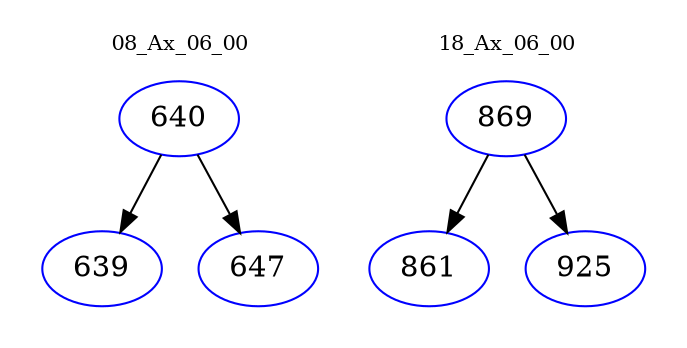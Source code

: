 digraph{
subgraph cluster_0 {
color = white
label = "08_Ax_06_00";
fontsize=10;
T0_640 [label="640", color="blue"]
T0_640 -> T0_639 [color="black"]
T0_639 [label="639", color="blue"]
T0_640 -> T0_647 [color="black"]
T0_647 [label="647", color="blue"]
}
subgraph cluster_1 {
color = white
label = "18_Ax_06_00";
fontsize=10;
T1_869 [label="869", color="blue"]
T1_869 -> T1_861 [color="black"]
T1_861 [label="861", color="blue"]
T1_869 -> T1_925 [color="black"]
T1_925 [label="925", color="blue"]
}
}

